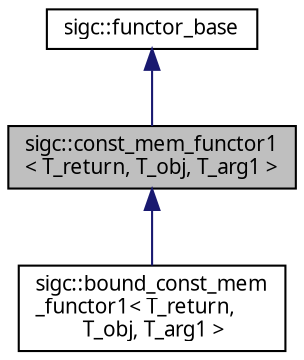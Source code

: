 digraph "sigc::const_mem_functor1&lt; T_return, T_obj, T_arg1 &gt;"
{
  edge [fontname="Sans",fontsize="10",labelfontname="Sans",labelfontsize="10"];
  node [fontname="Sans",fontsize="10",shape=record];
  Node1 [label="sigc::const_mem_functor1\l\< T_return, T_obj, T_arg1 \>",height=0.2,width=0.4,color="black", fillcolor="grey75", style="filled" fontcolor="black"];
  Node2 -> Node1 [dir="back",color="midnightblue",fontsize="10",style="solid",fontname="Sans"];
  Node2 [label="sigc::functor_base",height=0.2,width=0.4,color="black", fillcolor="white", style="filled",URL="$structsigc_1_1functor__base.html",tooltip="A hint to the compiler."];
  Node1 -> Node3 [dir="back",color="midnightblue",fontsize="10",style="solid",fontname="Sans"];
  Node3 [label="sigc::bound_const_mem\l_functor1\< T_return,\l T_obj, T_arg1 \>",height=0.2,width=0.4,color="black", fillcolor="white", style="filled",URL="$classsigc_1_1bound__const__mem__functor1.html",tooltip="bound_const_mem_functor1 encapsulates a const method with 1 arguments and an object instance..."];
}
